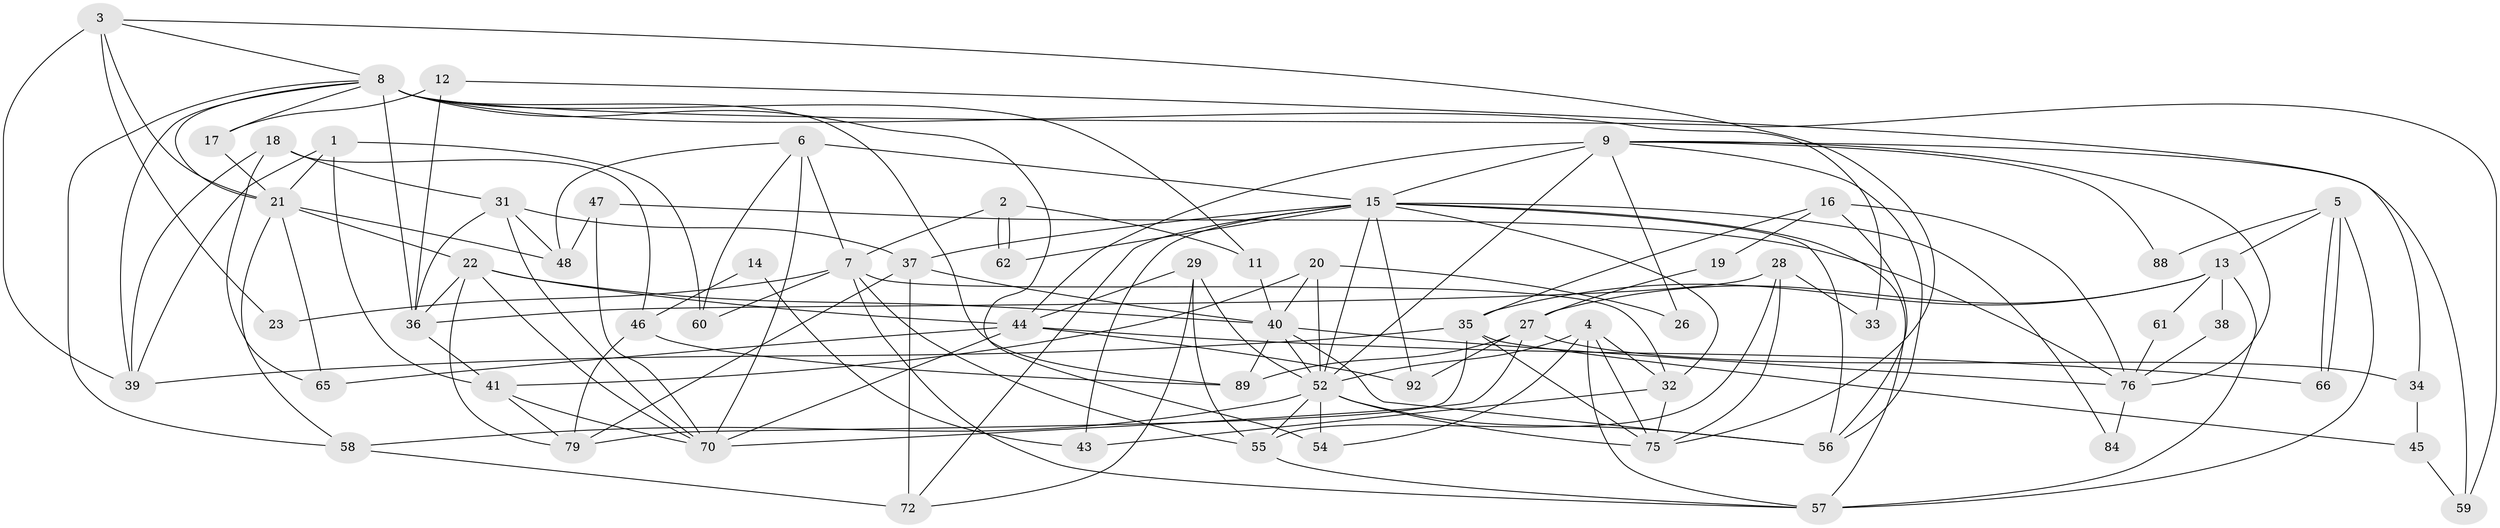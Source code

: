 // original degree distribution, {4: 0.29347826086956524, 5: 0.16304347826086957, 3: 0.2608695652173913, 6: 0.07608695652173914, 2: 0.14130434782608695, 8: 0.03260869565217391, 7: 0.03260869565217391}
// Generated by graph-tools (version 1.1) at 2025/18/03/04/25 18:18:36]
// undirected, 64 vertices, 148 edges
graph export_dot {
graph [start="1"]
  node [color=gray90,style=filled];
  1;
  2;
  3;
  4 [super="+24"];
  5;
  6;
  7 [super="+25"];
  8 [super="+82+10"];
  9 [super="+74"];
  11;
  12;
  13 [super="+53"];
  14;
  15 [super="+64+30"];
  16;
  17;
  18;
  19;
  20;
  21 [super="+81"];
  22 [super="+68"];
  23;
  26;
  27 [super="+50"];
  28 [super="+42"];
  29;
  31 [super="+91"];
  32;
  33;
  34;
  35;
  36 [super="+49"];
  37 [super="+78"];
  38;
  39 [super="+51"];
  40 [super="+80+71"];
  41 [super="+90"];
  43;
  44 [super="+85+69"];
  45;
  46;
  47;
  48 [super="+83"];
  52 [super="+77+63"];
  54;
  55;
  56;
  57 [super="+73"];
  58;
  59;
  60;
  61;
  62;
  65;
  66;
  70;
  72;
  75;
  76;
  79 [super="+86"];
  84;
  88;
  89;
  92;
  1 -- 60;
  1 -- 39;
  1 -- 41;
  1 -- 21;
  2 -- 62;
  2 -- 62;
  2 -- 11;
  2 -- 7;
  3 -- 75;
  3 -- 23;
  3 -- 39;
  3 -- 21;
  3 -- 8;
  4 -- 75;
  4 -- 52;
  4 -- 32;
  4 -- 57;
  4 -- 54;
  5 -- 66;
  5 -- 66;
  5 -- 13;
  5 -- 88;
  5 -- 57;
  6 -- 15;
  6 -- 70;
  6 -- 48;
  6 -- 60;
  6 -- 7;
  7 -- 55;
  7 -- 32;
  7 -- 23;
  7 -- 60;
  7 -- 57;
  8 -- 89 [weight=2];
  8 -- 21;
  8 -- 33;
  8 -- 36;
  8 -- 54;
  8 -- 59;
  8 -- 58;
  8 -- 11;
  8 -- 17;
  8 -- 39;
  9 -- 56;
  9 -- 26;
  9 -- 52 [weight=2];
  9 -- 88 [weight=2];
  9 -- 59;
  9 -- 44 [weight=2];
  9 -- 76;
  9 -- 15;
  11 -- 40;
  12 -- 34;
  12 -- 17;
  12 -- 36;
  13 -- 27;
  13 -- 35;
  13 -- 61;
  13 -- 57;
  13 -- 38;
  14 -- 46;
  14 -- 43;
  15 -- 92;
  15 -- 37;
  15 -- 43;
  15 -- 57;
  15 -- 84;
  15 -- 32;
  15 -- 72;
  15 -- 52;
  15 -- 56;
  15 -- 62;
  16 -- 56;
  16 -- 35;
  16 -- 19;
  16 -- 76;
  17 -- 21;
  18 -- 31;
  18 -- 39;
  18 -- 46;
  18 -- 65;
  19 -- 27;
  20 -- 26;
  20 -- 41;
  20 -- 40;
  20 -- 52;
  21 -- 65;
  21 -- 48;
  21 -- 58;
  21 -- 22;
  22 -- 70;
  22 -- 40;
  22 -- 44;
  22 -- 79;
  22 -- 36;
  27 -- 89;
  27 -- 70 [weight=2];
  27 -- 34;
  27 -- 92;
  28 -- 55;
  28 -- 33;
  28 -- 75;
  28 -- 36;
  29 -- 72;
  29 -- 55;
  29 -- 52;
  29 -- 44;
  31 -- 48;
  31 -- 37;
  31 -- 70;
  31 -- 36;
  32 -- 75;
  32 -- 43;
  34 -- 45;
  35 -- 75;
  35 -- 45;
  35 -- 79;
  35 -- 39;
  36 -- 41 [weight=2];
  37 -- 72;
  37 -- 40;
  37 -- 79;
  38 -- 76;
  40 -- 56;
  40 -- 52;
  40 -- 89;
  40 -- 76;
  41 -- 79;
  41 -- 70;
  44 -- 65;
  44 -- 70;
  44 -- 66;
  44 -- 92;
  45 -- 59;
  46 -- 89;
  46 -- 79;
  47 -- 70;
  47 -- 76;
  47 -- 48;
  52 -- 54 [weight=2];
  52 -- 75;
  52 -- 55;
  52 -- 56;
  52 -- 58;
  55 -- 57;
  58 -- 72;
  61 -- 76;
  76 -- 84;
}
